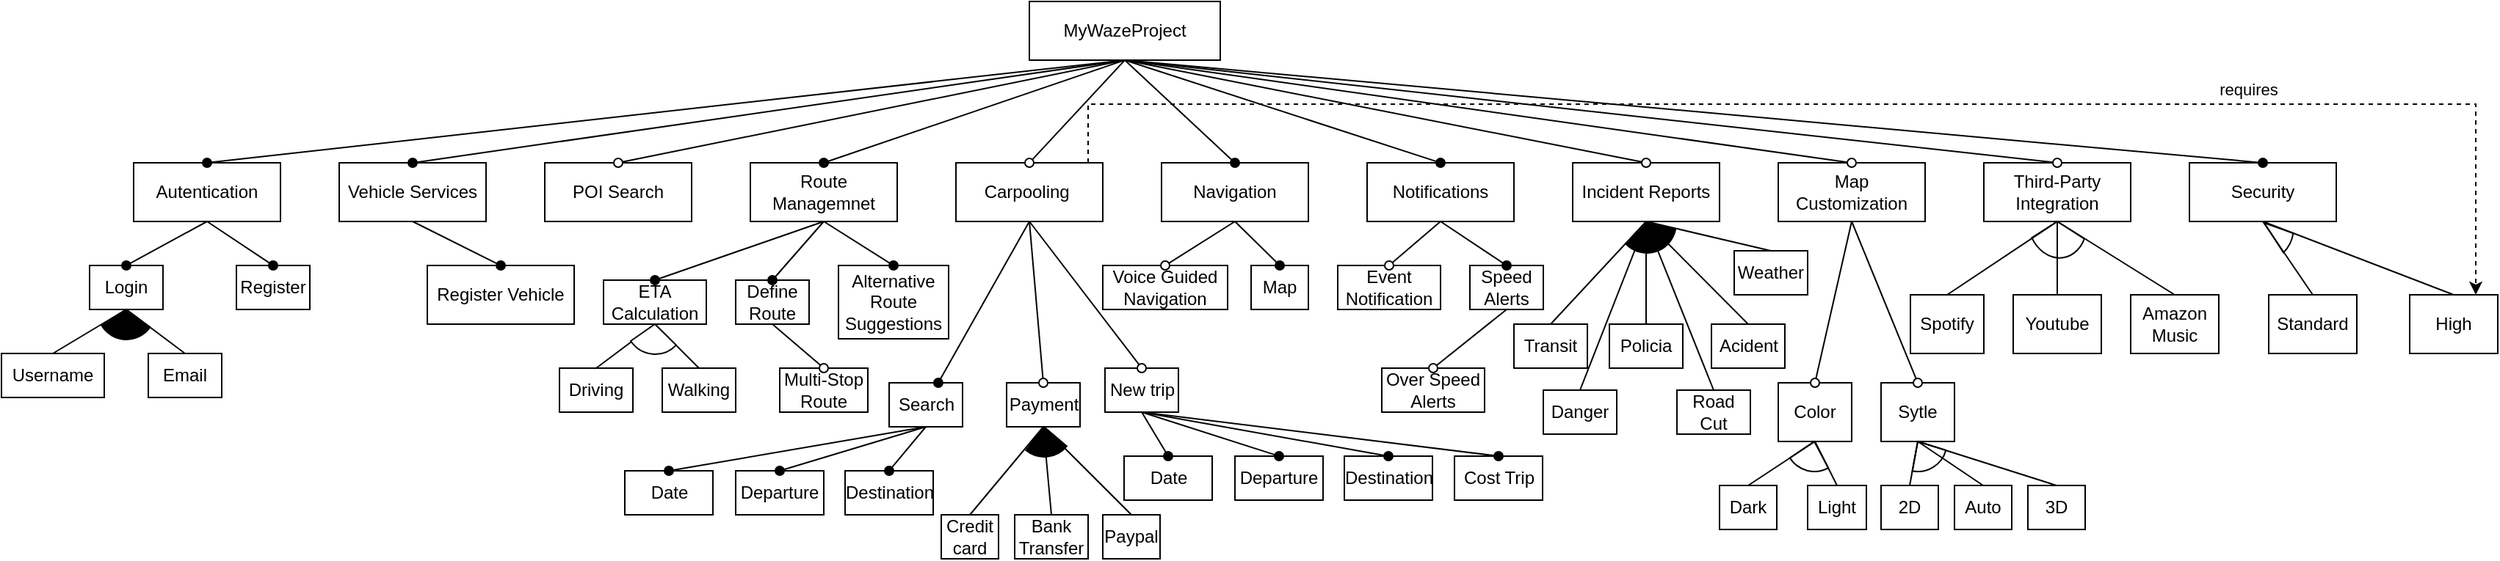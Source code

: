 <mxfile version="27.0.9">
  <diagram name="Page-1" id="I_fi34gCobDoUekR8h0Z">
    <mxGraphModel dx="1668" dy="929" grid="1" gridSize="10" guides="1" tooltips="1" connect="1" arrows="1" fold="1" page="1" pageScale="1" pageWidth="827" pageHeight="1169" math="0" shadow="0">
      <root>
        <mxCell id="0" />
        <mxCell id="1" parent="0" />
        <mxCell id="ttTmyin4ZHnzs8-TzVL9-3" value="Autentication" style="rounded=0;whiteSpace=wrap;html=1;" parent="1" vertex="1">
          <mxGeometry x="200" y="180" width="100" height="40" as="geometry" />
        </mxCell>
        <mxCell id="ttTmyin4ZHnzs8-TzVL9-5" value="Vehicle Services" style="rounded=0;whiteSpace=wrap;html=1;" parent="1" vertex="1">
          <mxGeometry x="340" y="180" width="100" height="40" as="geometry" />
        </mxCell>
        <mxCell id="ttTmyin4ZHnzs8-TzVL9-6" value="POI Search" style="rounded=0;whiteSpace=wrap;html=1;" parent="1" vertex="1">
          <mxGeometry x="480" y="180" width="100" height="40" as="geometry" />
        </mxCell>
        <mxCell id="ttTmyin4ZHnzs8-TzVL9-17" style="rounded=0;orthogonalLoop=1;jettySize=auto;html=1;exitX=0.5;exitY=1;exitDx=0;exitDy=0;entryX=0.5;entryY=0;entryDx=0;entryDy=0;endArrow=oval;endFill=1;shadow=0;endFillColor=light-dark(#000000,#000000);" parent="1" source="ttTmyin4ZHnzs8-TzVL9-1" target="ttTmyin4ZHnzs8-TzVL9-3" edge="1">
          <mxGeometry relative="1" as="geometry" />
        </mxCell>
        <mxCell id="ttTmyin4ZHnzs8-TzVL9-19" style="rounded=0;orthogonalLoop=1;jettySize=auto;html=1;exitX=0.5;exitY=1;exitDx=0;exitDy=0;entryX=0.5;entryY=0;entryDx=0;entryDy=0;endArrow=oval;endFill=1;endFillColor=light-dark(#000000,#000000);" parent="1" source="ttTmyin4ZHnzs8-TzVL9-1" target="ttTmyin4ZHnzs8-TzVL9-5" edge="1">
          <mxGeometry relative="1" as="geometry" />
        </mxCell>
        <mxCell id="ttTmyin4ZHnzs8-TzVL9-20" style="rounded=0;orthogonalLoop=1;jettySize=auto;html=1;exitX=0.5;exitY=1;exitDx=0;exitDy=0;entryX=0.5;entryY=0;entryDx=0;entryDy=0;endArrow=oval;endFill=1;endFillColor=light-dark(#FFFFFF,#FFFFFF);" parent="1" source="ttTmyin4ZHnzs8-TzVL9-1" target="ttTmyin4ZHnzs8-TzVL9-6" edge="1">
          <mxGeometry relative="1" as="geometry" />
        </mxCell>
        <mxCell id="ttTmyin4ZHnzs8-TzVL9-1" value="MyWazeProject" style="rounded=0;whiteSpace=wrap;html=1;" parent="1" vertex="1">
          <mxGeometry x="810" y="70" width="130" height="40" as="geometry" />
        </mxCell>
        <mxCell id="ttTmyin4ZHnzs8-TzVL9-7" value="Route Managemnet" style="rounded=0;whiteSpace=wrap;html=1;" parent="1" vertex="1">
          <mxGeometry x="620" y="180" width="100" height="40" as="geometry" />
        </mxCell>
        <mxCell id="uzpOIc5umadA595eGGY--45" style="edgeStyle=elbowEdgeStyle;shape=connector;rounded=0;orthogonalLoop=1;jettySize=auto;html=1;exitX=0.75;exitY=0;exitDx=0;exitDy=0;entryX=0.5;entryY=0;entryDx=0;entryDy=0;strokeColor=default;align=center;verticalAlign=middle;fontFamily=Helvetica;fontSize=11;fontColor=default;labelBackgroundColor=default;endArrow=classic;endFill=1;dashed=1;elbow=vertical;" edge="1" parent="1">
          <mxGeometry relative="1" as="geometry">
            <mxPoint x="850" y="180" as="sourcePoint" />
            <mxPoint x="1795" y="270" as="targetPoint" />
            <Array as="points">
              <mxPoint x="1320" y="140" />
            </Array>
          </mxGeometry>
        </mxCell>
        <mxCell id="uzpOIc5umadA595eGGY--46" value="requires" style="edgeLabel;html=1;align=center;verticalAlign=middle;resizable=0;points=[];fontFamily=Helvetica;fontSize=11;fontColor=default;labelBackgroundColor=default;" vertex="1" connectable="0" parent="uzpOIc5umadA595eGGY--45">
          <mxGeometry x="0.489" y="1" relative="1" as="geometry">
            <mxPoint y="-9" as="offset" />
          </mxGeometry>
        </mxCell>
        <mxCell id="ttTmyin4ZHnzs8-TzVL9-8" value="Carpooling&amp;nbsp;" style="rounded=0;whiteSpace=wrap;html=1;" parent="1" vertex="1">
          <mxGeometry x="760" y="180" width="100" height="40" as="geometry" />
        </mxCell>
        <mxCell id="ttTmyin4ZHnzs8-TzVL9-10" value="Navigation" style="rounded=0;whiteSpace=wrap;html=1;" parent="1" vertex="1">
          <mxGeometry x="900" y="180" width="100" height="40" as="geometry" />
        </mxCell>
        <mxCell id="ttTmyin4ZHnzs8-TzVL9-12" value="Notifications" style="rounded=0;whiteSpace=wrap;html=1;" parent="1" vertex="1">
          <mxGeometry x="1040" y="180" width="100" height="40" as="geometry" />
        </mxCell>
        <mxCell id="ttTmyin4ZHnzs8-TzVL9-64" style="edgeStyle=none;shape=connector;rounded=0;orthogonalLoop=1;jettySize=auto;html=1;exitX=0.5;exitY=1;exitDx=0;exitDy=0;entryX=0.5;entryY=0;entryDx=0;entryDy=0;strokeColor=default;align=center;verticalAlign=middle;fontFamily=Helvetica;fontSize=11;fontColor=default;labelBackgroundColor=default;startFill=0;endArrow=none;endFill=0;" parent="1" source="ttTmyin4ZHnzs8-TzVL9-14" target="ttTmyin4ZHnzs8-TzVL9-61" edge="1">
          <mxGeometry relative="1" as="geometry" />
        </mxCell>
        <mxCell id="ttTmyin4ZHnzs8-TzVL9-65" style="edgeStyle=none;shape=connector;rounded=0;orthogonalLoop=1;jettySize=auto;html=1;exitX=0.5;exitY=1;exitDx=0;exitDy=0;entryX=0.5;entryY=0;entryDx=0;entryDy=0;strokeColor=default;align=center;verticalAlign=middle;fontFamily=Helvetica;fontSize=11;fontColor=default;labelBackgroundColor=default;startFill=0;endArrow=none;endFill=0;" parent="1" source="ttTmyin4ZHnzs8-TzVL9-14" target="ttTmyin4ZHnzs8-TzVL9-57" edge="1">
          <mxGeometry relative="1" as="geometry" />
        </mxCell>
        <mxCell id="ttTmyin4ZHnzs8-TzVL9-66" style="edgeStyle=none;shape=connector;rounded=0;orthogonalLoop=1;jettySize=auto;html=1;exitX=0.5;exitY=1;exitDx=0;exitDy=0;entryX=0.5;entryY=0;entryDx=0;entryDy=0;strokeColor=default;align=center;verticalAlign=middle;fontFamily=Helvetica;fontSize=11;fontColor=default;labelBackgroundColor=default;startFill=0;endArrow=none;endFill=0;" parent="1" source="ttTmyin4ZHnzs8-TzVL9-14" target="ttTmyin4ZHnzs8-TzVL9-58" edge="1">
          <mxGeometry relative="1" as="geometry" />
        </mxCell>
        <mxCell id="ttTmyin4ZHnzs8-TzVL9-67" style="edgeStyle=none;shape=connector;rounded=0;orthogonalLoop=1;jettySize=auto;html=1;exitX=0.5;exitY=1;exitDx=0;exitDy=0;entryX=0.5;entryY=0;entryDx=0;entryDy=0;strokeColor=default;align=center;verticalAlign=middle;fontFamily=Helvetica;fontSize=11;fontColor=default;labelBackgroundColor=default;startFill=0;endArrow=none;endFill=0;" parent="1" source="ttTmyin4ZHnzs8-TzVL9-14" target="ttTmyin4ZHnzs8-TzVL9-60" edge="1">
          <mxGeometry relative="1" as="geometry" />
        </mxCell>
        <mxCell id="ttTmyin4ZHnzs8-TzVL9-68" style="edgeStyle=none;shape=connector;rounded=0;orthogonalLoop=1;jettySize=auto;html=1;exitX=0.5;exitY=1;exitDx=0;exitDy=0;entryX=0.5;entryY=0;entryDx=0;entryDy=0;strokeColor=default;align=center;verticalAlign=middle;fontFamily=Helvetica;fontSize=11;fontColor=default;labelBackgroundColor=default;startFill=0;endArrow=none;endFill=0;" parent="1" source="ttTmyin4ZHnzs8-TzVL9-14" target="ttTmyin4ZHnzs8-TzVL9-62" edge="1">
          <mxGeometry relative="1" as="geometry" />
        </mxCell>
        <mxCell id="ttTmyin4ZHnzs8-TzVL9-69" style="edgeStyle=none;shape=connector;rounded=0;orthogonalLoop=1;jettySize=auto;html=1;exitX=0.5;exitY=1;exitDx=0;exitDy=0;entryX=0.5;entryY=0;entryDx=0;entryDy=0;strokeColor=default;align=center;verticalAlign=middle;fontFamily=Helvetica;fontSize=11;fontColor=default;labelBackgroundColor=default;startFill=0;endArrow=none;endFill=0;" parent="1" source="ttTmyin4ZHnzs8-TzVL9-14" target="ttTmyin4ZHnzs8-TzVL9-63" edge="1">
          <mxGeometry relative="1" as="geometry" />
        </mxCell>
        <mxCell id="ttTmyin4ZHnzs8-TzVL9-14" value="Incident Reports" style="rounded=0;whiteSpace=wrap;html=1;" parent="1" vertex="1">
          <mxGeometry x="1180" y="180" width="100" height="40" as="geometry" />
        </mxCell>
        <mxCell id="ttTmyin4ZHnzs8-TzVL9-15" value="Map Customization" style="rounded=0;whiteSpace=wrap;html=1;" parent="1" vertex="1">
          <mxGeometry x="1320" y="180" width="100" height="40" as="geometry" />
        </mxCell>
        <mxCell id="ttTmyin4ZHnzs8-TzVL9-31" style="edgeStyle=none;shape=connector;rounded=0;orthogonalLoop=1;jettySize=auto;html=1;exitX=0.5;exitY=1;exitDx=0;exitDy=0;entryX=0.5;entryY=0;entryDx=0;entryDy=0;strokeColor=default;align=center;verticalAlign=middle;fontFamily=Helvetica;fontSize=11;fontColor=default;labelBackgroundColor=default;endArrow=none;endFill=1;startFill=0;" parent="1" source="ttTmyin4ZHnzs8-TzVL9-16" target="ttTmyin4ZHnzs8-TzVL9-28" edge="1">
          <mxGeometry relative="1" as="geometry" />
        </mxCell>
        <mxCell id="ttTmyin4ZHnzs8-TzVL9-32" style="edgeStyle=none;shape=connector;rounded=0;orthogonalLoop=1;jettySize=auto;html=1;exitX=0.5;exitY=1;exitDx=0;exitDy=0;strokeColor=default;align=center;verticalAlign=middle;fontFamily=Helvetica;fontSize=11;fontColor=default;labelBackgroundColor=default;startFill=0;endArrow=none;endFill=1;" parent="1" source="ttTmyin4ZHnzs8-TzVL9-16" target="ttTmyin4ZHnzs8-TzVL9-29" edge="1">
          <mxGeometry relative="1" as="geometry" />
        </mxCell>
        <mxCell id="ttTmyin4ZHnzs8-TzVL9-33" style="edgeStyle=none;shape=connector;rounded=0;orthogonalLoop=1;jettySize=auto;html=1;exitX=0.5;exitY=1;exitDx=0;exitDy=0;entryX=0.5;entryY=0;entryDx=0;entryDy=0;strokeColor=default;align=center;verticalAlign=middle;fontFamily=Helvetica;fontSize=11;fontColor=default;labelBackgroundColor=default;startFill=0;endArrow=none;endFill=1;" parent="1" source="ttTmyin4ZHnzs8-TzVL9-16" target="ttTmyin4ZHnzs8-TzVL9-30" edge="1">
          <mxGeometry relative="1" as="geometry" />
        </mxCell>
        <mxCell id="ttTmyin4ZHnzs8-TzVL9-16" value="Third-Party Integration" style="rounded=0;whiteSpace=wrap;html=1;" parent="1" vertex="1">
          <mxGeometry x="1460" y="180" width="100" height="40" as="geometry" />
        </mxCell>
        <mxCell id="ttTmyin4ZHnzs8-TzVL9-21" style="rounded=0;orthogonalLoop=1;jettySize=auto;html=1;exitX=0.5;exitY=1;exitDx=0;exitDy=0;endArrow=oval;endFill=1;entryX=0.5;entryY=0;entryDx=0;entryDy=0;endFillColor=light-dark(#000000,#000000);" parent="1" source="ttTmyin4ZHnzs8-TzVL9-1" target="ttTmyin4ZHnzs8-TzVL9-7" edge="1">
          <mxGeometry relative="1" as="geometry" />
        </mxCell>
        <mxCell id="ttTmyin4ZHnzs8-TzVL9-22" style="edgeStyle=none;shape=connector;rounded=0;orthogonalLoop=1;jettySize=auto;html=1;exitX=0.5;exitY=1;exitDx=0;exitDy=0;entryX=0.5;entryY=0;entryDx=0;entryDy=0;strokeColor=default;align=center;verticalAlign=middle;fontFamily=Helvetica;fontSize=11;fontColor=default;labelBackgroundColor=default;endArrow=oval;endFill=1;endFillColor=light-dark(#FFFFFF,#FFFFFF);" parent="1" source="ttTmyin4ZHnzs8-TzVL9-1" target="ttTmyin4ZHnzs8-TzVL9-8" edge="1">
          <mxGeometry relative="1" as="geometry" />
        </mxCell>
        <mxCell id="ttTmyin4ZHnzs8-TzVL9-23" style="edgeStyle=none;shape=connector;rounded=0;orthogonalLoop=1;jettySize=auto;html=1;exitX=0.5;exitY=1;exitDx=0;exitDy=0;entryX=0.5;entryY=0;entryDx=0;entryDy=0;strokeColor=default;align=center;verticalAlign=middle;fontFamily=Helvetica;fontSize=11;fontColor=default;labelBackgroundColor=default;endArrow=oval;endFill=1;endFillColor=light-dark(#000000,#000000);" parent="1" source="ttTmyin4ZHnzs8-TzVL9-1" target="ttTmyin4ZHnzs8-TzVL9-10" edge="1">
          <mxGeometry relative="1" as="geometry" />
        </mxCell>
        <mxCell id="ttTmyin4ZHnzs8-TzVL9-24" style="edgeStyle=none;shape=connector;rounded=0;orthogonalLoop=1;jettySize=auto;html=1;exitX=0.5;exitY=1;exitDx=0;exitDy=0;entryX=0.5;entryY=0;entryDx=0;entryDy=0;strokeColor=default;align=center;verticalAlign=middle;fontFamily=Helvetica;fontSize=11;fontColor=default;labelBackgroundColor=default;endArrow=oval;endFill=1;endFillColor=light-dark(#000000,#000000);" parent="1" source="ttTmyin4ZHnzs8-TzVL9-1" target="ttTmyin4ZHnzs8-TzVL9-12" edge="1">
          <mxGeometry relative="1" as="geometry" />
        </mxCell>
        <mxCell id="ttTmyin4ZHnzs8-TzVL9-25" style="edgeStyle=none;shape=connector;rounded=0;orthogonalLoop=1;jettySize=auto;html=1;exitX=0.5;exitY=1;exitDx=0;exitDy=0;entryX=0.5;entryY=0;entryDx=0;entryDy=0;strokeColor=default;align=center;verticalAlign=middle;fontFamily=Helvetica;fontSize=11;fontColor=default;labelBackgroundColor=default;endArrow=oval;endFill=1;endFillColor=light-dark(#FFFFFF,#FFFFFF);" parent="1" source="ttTmyin4ZHnzs8-TzVL9-1" target="ttTmyin4ZHnzs8-TzVL9-14" edge="1">
          <mxGeometry relative="1" as="geometry" />
        </mxCell>
        <mxCell id="ttTmyin4ZHnzs8-TzVL9-26" style="edgeStyle=none;shape=connector;rounded=0;orthogonalLoop=1;jettySize=auto;html=1;exitX=0.5;exitY=1;exitDx=0;exitDy=0;entryX=0.5;entryY=0;entryDx=0;entryDy=0;strokeColor=default;align=center;verticalAlign=middle;fontFamily=Helvetica;fontSize=11;fontColor=default;labelBackgroundColor=default;endArrow=oval;endFill=1;endFillColor=light-dark(#FFFFFF,#FFFFFF);" parent="1" source="ttTmyin4ZHnzs8-TzVL9-1" target="ttTmyin4ZHnzs8-TzVL9-15" edge="1">
          <mxGeometry relative="1" as="geometry" />
        </mxCell>
        <mxCell id="ttTmyin4ZHnzs8-TzVL9-27" style="edgeStyle=none;shape=connector;rounded=0;orthogonalLoop=1;jettySize=auto;html=1;exitX=0.5;exitY=1;exitDx=0;exitDy=0;entryX=0.5;entryY=0;entryDx=0;entryDy=0;strokeColor=default;align=center;verticalAlign=middle;fontFamily=Helvetica;fontSize=11;fontColor=default;labelBackgroundColor=default;endArrow=oval;endFill=1;endFillColor=light-dark(#FFFFFF,#FFFFFF);" parent="1" source="ttTmyin4ZHnzs8-TzVL9-1" target="ttTmyin4ZHnzs8-TzVL9-16" edge="1">
          <mxGeometry relative="1" as="geometry" />
        </mxCell>
        <mxCell id="ttTmyin4ZHnzs8-TzVL9-28" value="Spotify&lt;span style=&quot;color: rgba(0, 0, 0, 0); font-family: monospace; font-size: 0px; text-align: start; text-wrap-mode: nowrap;&quot;&gt;%3CmxGraphModel%3E%3Croot%3E%3CmxCell%20id%3D%220%22%2F%3E%3CmxCell%20id%3D%221%22%20parent%3D%220%22%2F%3E%3CmxCell%20id%3D%222%22%20value%3D%22Incident%20Reports%22%20style%3D%22rounded%3D0%3BwhiteSpace%3Dwrap%3Bhtml%3D1%3B%22%20vertex%3D%221%22%20parent%3D%221%22%3E%3CmxGeometry%20x%3D%221180%22%20y%3D%22180%22%20width%3D%22100%22%20height%3D%2240%22%20as%3D%22geometry%22%2F%3E%3C%2FmxCell%3E%3C%2Froot%3E%3C%2FmxGraphModel%3E&lt;/span&gt;" style="rounded=0;whiteSpace=wrap;html=1;" parent="1" vertex="1">
          <mxGeometry x="1410" y="270" width="50" height="40" as="geometry" />
        </mxCell>
        <mxCell id="ttTmyin4ZHnzs8-TzVL9-29" value="Youtube" style="rounded=0;whiteSpace=wrap;html=1;" parent="1" vertex="1">
          <mxGeometry x="1480" y="270" width="60" height="40" as="geometry" />
        </mxCell>
        <mxCell id="ttTmyin4ZHnzs8-TzVL9-30" value="Amazon Music" style="rounded=0;whiteSpace=wrap;html=1;" parent="1" vertex="1">
          <mxGeometry x="1560" y="270" width="60" height="40" as="geometry" />
        </mxCell>
        <mxCell id="ttTmyin4ZHnzs8-TzVL9-36" value="" style="verticalLabelPosition=bottom;verticalAlign=top;html=1;shape=mxgraph.basic.pie;startAngle=0.101;endAngle=0.449;fontFamily=Helvetica;fontSize=11;fontColor=default;labelBackgroundColor=default;rotation=80;fillColor=none;" parent="1" vertex="1">
          <mxGeometry x="1485" y="200" width="50" height="40" as="geometry" />
        </mxCell>
        <mxCell id="ttTmyin4ZHnzs8-TzVL9-45" style="edgeStyle=none;shape=connector;rounded=0;orthogonalLoop=1;jettySize=auto;html=1;exitX=0.5;exitY=1;exitDx=0;exitDy=0;entryX=0.5;entryY=0;entryDx=0;entryDy=0;strokeColor=default;align=center;verticalAlign=middle;fontFamily=Helvetica;fontSize=11;fontColor=default;labelBackgroundColor=default;startFill=0;endArrow=none;endFill=0;" parent="1" source="ttTmyin4ZHnzs8-TzVL9-38" target="ttTmyin4ZHnzs8-TzVL9-43" edge="1">
          <mxGeometry relative="1" as="geometry" />
        </mxCell>
        <mxCell id="ttTmyin4ZHnzs8-TzVL9-46" style="edgeStyle=none;shape=connector;rounded=0;orthogonalLoop=1;jettySize=auto;html=1;exitX=0.5;exitY=1;exitDx=0;exitDy=0;entryX=0.5;entryY=0;entryDx=0;entryDy=0;strokeColor=default;align=center;verticalAlign=middle;fontFamily=Helvetica;fontSize=11;fontColor=default;labelBackgroundColor=default;startFill=0;endArrow=none;endFill=0;" parent="1" source="ttTmyin4ZHnzs8-TzVL9-38" target="ttTmyin4ZHnzs8-TzVL9-44" edge="1">
          <mxGeometry relative="1" as="geometry" />
        </mxCell>
        <mxCell id="ttTmyin4ZHnzs8-TzVL9-38" value="Color" style="rounded=0;whiteSpace=wrap;html=1;" parent="1" vertex="1">
          <mxGeometry x="1320" y="330" width="50" height="40" as="geometry" />
        </mxCell>
        <mxCell id="ttTmyin4ZHnzs8-TzVL9-51" style="edgeStyle=none;shape=connector;rounded=0;orthogonalLoop=1;jettySize=auto;html=1;exitX=0.5;exitY=1;exitDx=0;exitDy=0;entryX=0.5;entryY=0;entryDx=0;entryDy=0;strokeColor=default;align=center;verticalAlign=middle;fontFamily=Helvetica;fontSize=11;fontColor=default;labelBackgroundColor=default;startFill=0;endArrow=none;endFill=0;" parent="1" source="ttTmyin4ZHnzs8-TzVL9-39" target="ttTmyin4ZHnzs8-TzVL9-48" edge="1">
          <mxGeometry relative="1" as="geometry" />
        </mxCell>
        <mxCell id="ttTmyin4ZHnzs8-TzVL9-52" style="edgeStyle=none;shape=connector;rounded=0;orthogonalLoop=1;jettySize=auto;html=1;exitX=0.5;exitY=1;exitDx=0;exitDy=0;entryX=0.5;entryY=0;entryDx=0;entryDy=0;strokeColor=default;align=center;verticalAlign=middle;fontFamily=Helvetica;fontSize=11;fontColor=default;labelBackgroundColor=default;startFill=0;endArrow=none;endFill=0;" parent="1" source="ttTmyin4ZHnzs8-TzVL9-39" target="ttTmyin4ZHnzs8-TzVL9-49" edge="1">
          <mxGeometry relative="1" as="geometry" />
        </mxCell>
        <mxCell id="ttTmyin4ZHnzs8-TzVL9-53" style="edgeStyle=none;shape=connector;rounded=0;orthogonalLoop=1;jettySize=auto;html=1;exitX=0.5;exitY=1;exitDx=0;exitDy=0;entryX=0.5;entryY=0;entryDx=0;entryDy=0;strokeColor=default;align=center;verticalAlign=middle;fontFamily=Helvetica;fontSize=11;fontColor=default;labelBackgroundColor=default;startFill=0;endArrow=none;endFill=0;" parent="1" source="ttTmyin4ZHnzs8-TzVL9-39" target="ttTmyin4ZHnzs8-TzVL9-50" edge="1">
          <mxGeometry relative="1" as="geometry" />
        </mxCell>
        <mxCell id="ttTmyin4ZHnzs8-TzVL9-39" value="Sytle" style="rounded=0;whiteSpace=wrap;html=1;" parent="1" vertex="1">
          <mxGeometry x="1390" y="330" width="50" height="40" as="geometry" />
        </mxCell>
        <mxCell id="ttTmyin4ZHnzs8-TzVL9-41" style="edgeStyle=none;shape=connector;rounded=0;orthogonalLoop=1;jettySize=auto;html=1;exitX=0.5;exitY=1;exitDx=0;exitDy=0;entryX=0.5;entryY=0;entryDx=0;entryDy=0;strokeColor=default;align=center;verticalAlign=middle;fontFamily=Helvetica;fontSize=11;fontColor=default;labelBackgroundColor=default;startFill=0;endArrow=oval;endFill=1;endFillColor=light-dark(#FFFFFF,#FFFFFF);" parent="1" source="ttTmyin4ZHnzs8-TzVL9-15" target="ttTmyin4ZHnzs8-TzVL9-38" edge="1">
          <mxGeometry relative="1" as="geometry" />
        </mxCell>
        <mxCell id="ttTmyin4ZHnzs8-TzVL9-43" value="Dark" style="rounded=0;whiteSpace=wrap;html=1;" parent="1" vertex="1">
          <mxGeometry x="1280" y="400" width="39" height="30" as="geometry" />
        </mxCell>
        <mxCell id="ttTmyin4ZHnzs8-TzVL9-44" value="Light" style="rounded=0;whiteSpace=wrap;html=1;" parent="1" vertex="1">
          <mxGeometry x="1340" y="400" width="40" height="30" as="geometry" />
        </mxCell>
        <mxCell id="ttTmyin4ZHnzs8-TzVL9-47" value="" style="verticalLabelPosition=bottom;verticalAlign=top;html=1;shape=mxgraph.basic.pie;startAngle=0.199;endAngle=0.435;fontFamily=Helvetica;fontSize=11;fontColor=default;labelBackgroundColor=default;rotation=80;fillColor=none;" parent="1" vertex="1">
          <mxGeometry x="1324" y="350" width="41" height="40" as="geometry" />
        </mxCell>
        <mxCell id="ttTmyin4ZHnzs8-TzVL9-48" value="2D" style="rounded=0;whiteSpace=wrap;html=1;" parent="1" vertex="1">
          <mxGeometry x="1390" y="400" width="39" height="30" as="geometry" />
        </mxCell>
        <mxCell id="ttTmyin4ZHnzs8-TzVL9-49" value="Auto" style="rounded=0;whiteSpace=wrap;html=1;" parent="1" vertex="1">
          <mxGeometry x="1440" y="400" width="39" height="30" as="geometry" />
        </mxCell>
        <mxCell id="ttTmyin4ZHnzs8-TzVL9-50" value="3D" style="rounded=0;whiteSpace=wrap;html=1;" parent="1" vertex="1">
          <mxGeometry x="1490" y="400" width="39" height="30" as="geometry" />
        </mxCell>
        <mxCell id="ttTmyin4ZHnzs8-TzVL9-56" value="" style="verticalLabelPosition=bottom;verticalAlign=top;html=1;shape=mxgraph.basic.pie;startAngle=0.074;endAngle=0.308;fontFamily=Helvetica;fontSize=11;fontColor=default;labelBackgroundColor=default;rotation=80;fillColor=none;" parent="1" vertex="1">
          <mxGeometry x="1394.496" y="350.002" width="41" height="40" as="geometry" />
        </mxCell>
        <mxCell id="ttTmyin4ZHnzs8-TzVL9-57" value="Transit" style="rounded=0;whiteSpace=wrap;html=1;" parent="1" vertex="1">
          <mxGeometry x="1140" y="290" width="50" height="30" as="geometry" />
        </mxCell>
        <mxCell id="ttTmyin4ZHnzs8-TzVL9-58" value="Policia" style="rounded=0;whiteSpace=wrap;html=1;" parent="1" vertex="1">
          <mxGeometry x="1205" y="290" width="50" height="30" as="geometry" />
        </mxCell>
        <mxCell id="ttTmyin4ZHnzs8-TzVL9-60" value="Acident" style="rounded=0;whiteSpace=wrap;html=1;" parent="1" vertex="1">
          <mxGeometry x="1274.5" y="290" width="50" height="30" as="geometry" />
        </mxCell>
        <mxCell id="ttTmyin4ZHnzs8-TzVL9-61" value="Danger" style="rounded=0;whiteSpace=wrap;html=1;" parent="1" vertex="1">
          <mxGeometry x="1160" y="335" width="50" height="30" as="geometry" />
        </mxCell>
        <mxCell id="ttTmyin4ZHnzs8-TzVL9-62" value="Road Cut" style="rounded=0;whiteSpace=wrap;html=1;" parent="1" vertex="1">
          <mxGeometry x="1251" y="335" width="50" height="30" as="geometry" />
        </mxCell>
        <mxCell id="ttTmyin4ZHnzs8-TzVL9-63" value="Weather" style="rounded=0;whiteSpace=wrap;html=1;" parent="1" vertex="1">
          <mxGeometry x="1290" y="240" width="50" height="30" as="geometry" />
        </mxCell>
        <mxCell id="ttTmyin4ZHnzs8-TzVL9-70" value="" style="verticalLabelPosition=bottom;verticalAlign=top;html=1;shape=mxgraph.basic.pie;startAngle=0.061;endAngle=0.405;fontFamily=Helvetica;fontSize=11;fontColor=default;labelBackgroundColor=default;rotation=80;fillColor=light-dark(#000000,#000000);" parent="1" vertex="1">
          <mxGeometry x="1209.996" y="201.002" width="41" height="40" as="geometry" />
        </mxCell>
        <mxCell id="ttTmyin4ZHnzs8-TzVL9-71" value="Event Notification" style="rounded=0;whiteSpace=wrap;html=1;" parent="1" vertex="1">
          <mxGeometry x="1020" y="250" width="70" height="30" as="geometry" />
        </mxCell>
        <mxCell id="ttTmyin4ZHnzs8-TzVL9-72" value="Speed Alerts" style="rounded=0;whiteSpace=wrap;html=1;" parent="1" vertex="1">
          <mxGeometry x="1110" y="250" width="50" height="30" as="geometry" />
        </mxCell>
        <mxCell id="ttTmyin4ZHnzs8-TzVL9-73" style="edgeStyle=none;shape=connector;rounded=0;orthogonalLoop=1;jettySize=auto;html=1;exitX=0.5;exitY=1;exitDx=0;exitDy=0;entryX=0.5;entryY=0;entryDx=0;entryDy=0;strokeColor=default;align=center;verticalAlign=middle;fontFamily=Helvetica;fontSize=11;fontColor=default;labelBackgroundColor=default;startFill=0;endArrow=oval;endFill=1;endFillColor=light-dark(#FFFFFF,#FFFFFF);" parent="1" source="ttTmyin4ZHnzs8-TzVL9-12" target="ttTmyin4ZHnzs8-TzVL9-71" edge="1">
          <mxGeometry relative="1" as="geometry" />
        </mxCell>
        <mxCell id="ttTmyin4ZHnzs8-TzVL9-74" style="edgeStyle=none;shape=connector;rounded=0;orthogonalLoop=1;jettySize=auto;html=1;exitX=0.5;exitY=1;exitDx=0;exitDy=0;entryX=0.5;entryY=0;entryDx=0;entryDy=0;strokeColor=default;align=center;verticalAlign=middle;fontFamily=Helvetica;fontSize=11;fontColor=default;labelBackgroundColor=default;startFill=0;endArrow=oval;endFill=1;endFillColor=light-dark(#000000,#000000);" parent="1" source="ttTmyin4ZHnzs8-TzVL9-12" target="ttTmyin4ZHnzs8-TzVL9-72" edge="1">
          <mxGeometry relative="1" as="geometry" />
        </mxCell>
        <mxCell id="ttTmyin4ZHnzs8-TzVL9-75" value="Over Speed Alerts" style="rounded=0;whiteSpace=wrap;html=1;" parent="1" vertex="1">
          <mxGeometry x="1050" y="320" width="70" height="30" as="geometry" />
        </mxCell>
        <mxCell id="ttTmyin4ZHnzs8-TzVL9-77" value="Map" style="rounded=0;whiteSpace=wrap;html=1;" parent="1" vertex="1">
          <mxGeometry x="961" y="250" width="39" height="30" as="geometry" />
        </mxCell>
        <mxCell id="ttTmyin4ZHnzs8-TzVL9-78" value="Voice Guided Navigation" style="rounded=0;whiteSpace=wrap;html=1;" parent="1" vertex="1">
          <mxGeometry x="860" y="250" width="85" height="30" as="geometry" />
        </mxCell>
        <mxCell id="ttTmyin4ZHnzs8-TzVL9-80" style="edgeStyle=none;shape=connector;rounded=0;orthogonalLoop=1;jettySize=auto;html=1;exitX=0.5;exitY=1;exitDx=0;exitDy=0;entryX=0.5;entryY=0;entryDx=0;entryDy=0;strokeColor=default;align=center;verticalAlign=middle;fontFamily=Helvetica;fontSize=11;fontColor=default;labelBackgroundColor=default;startFill=0;endArrow=oval;endFill=1;endFillColor=light-dark(#FFFFFF,#FFFFFF);" parent="1" source="ttTmyin4ZHnzs8-TzVL9-10" target="ttTmyin4ZHnzs8-TzVL9-78" edge="1">
          <mxGeometry relative="1" as="geometry" />
        </mxCell>
        <mxCell id="ttTmyin4ZHnzs8-TzVL9-79" style="edgeStyle=none;shape=connector;rounded=0;orthogonalLoop=1;jettySize=auto;html=1;exitX=0.5;exitY=1;exitDx=0;exitDy=0;entryX=0.5;entryY=0;entryDx=0;entryDy=0;strokeColor=default;align=center;verticalAlign=middle;fontFamily=Helvetica;fontSize=11;fontColor=default;labelBackgroundColor=default;startFill=0;endArrow=oval;endFill=1;endFillColor=light-dark(#000000,#000000);" parent="1" source="ttTmyin4ZHnzs8-TzVL9-10" target="ttTmyin4ZHnzs8-TzVL9-77" edge="1">
          <mxGeometry relative="1" as="geometry" />
        </mxCell>
        <mxCell id="ttTmyin4ZHnzs8-TzVL9-81" value="Define Route" style="rounded=0;whiteSpace=wrap;html=1;" parent="1" vertex="1">
          <mxGeometry x="610" y="260" width="50" height="30" as="geometry" />
        </mxCell>
        <mxCell id="ttTmyin4ZHnzs8-TzVL9-82" value="Alternative Route Suggestions" style="rounded=0;whiteSpace=wrap;html=1;" parent="1" vertex="1">
          <mxGeometry x="680" y="250" width="75" height="50" as="geometry" />
        </mxCell>
        <mxCell id="ttTmyin4ZHnzs8-TzVL9-89" style="edgeStyle=none;shape=connector;rounded=0;orthogonalLoop=1;jettySize=auto;html=1;exitX=0.5;exitY=1;exitDx=0;exitDy=0;entryX=0.5;entryY=0;entryDx=0;entryDy=0;strokeColor=default;align=center;verticalAlign=middle;fontFamily=Helvetica;fontSize=11;fontColor=default;labelBackgroundColor=default;startFill=0;endArrow=none;endFill=0;" parent="1" source="ttTmyin4ZHnzs8-TzVL9-83" target="ttTmyin4ZHnzs8-TzVL9-87" edge="1">
          <mxGeometry relative="1" as="geometry" />
        </mxCell>
        <mxCell id="ttTmyin4ZHnzs8-TzVL9-90" style="edgeStyle=none;shape=connector;rounded=0;orthogonalLoop=1;jettySize=auto;html=1;exitX=0.5;exitY=1;exitDx=0;exitDy=0;entryX=0.5;entryY=0;entryDx=0;entryDy=0;strokeColor=default;align=center;verticalAlign=middle;fontFamily=Helvetica;fontSize=11;fontColor=default;labelBackgroundColor=default;startFill=0;endArrow=none;endFill=0;" parent="1" source="ttTmyin4ZHnzs8-TzVL9-83" target="ttTmyin4ZHnzs8-TzVL9-88" edge="1">
          <mxGeometry relative="1" as="geometry" />
        </mxCell>
        <mxCell id="ttTmyin4ZHnzs8-TzVL9-83" value="ETA Calculation" style="rounded=0;whiteSpace=wrap;html=1;" parent="1" vertex="1">
          <mxGeometry x="520" y="260" width="70" height="30" as="geometry" />
        </mxCell>
        <mxCell id="ttTmyin4ZHnzs8-TzVL9-84" style="edgeStyle=none;shape=connector;rounded=0;orthogonalLoop=1;jettySize=auto;html=1;exitX=0.5;exitY=1;exitDx=0;exitDy=0;entryX=0.5;entryY=0;entryDx=0;entryDy=0;strokeColor=default;align=center;verticalAlign=middle;fontFamily=Helvetica;fontSize=11;fontColor=default;labelBackgroundColor=default;startFill=0;endArrow=oval;endFill=1;endFillColor=light-dark(#000000,#000000);" parent="1" source="ttTmyin4ZHnzs8-TzVL9-7" target="ttTmyin4ZHnzs8-TzVL9-82" edge="1">
          <mxGeometry relative="1" as="geometry" />
        </mxCell>
        <mxCell id="ttTmyin4ZHnzs8-TzVL9-85" style="edgeStyle=none;shape=connector;rounded=0;orthogonalLoop=1;jettySize=auto;html=1;exitX=0.5;exitY=1;exitDx=0;exitDy=0;entryX=0.5;entryY=0;entryDx=0;entryDy=0;strokeColor=default;align=center;verticalAlign=middle;fontFamily=Helvetica;fontSize=11;fontColor=default;labelBackgroundColor=default;startFill=0;endArrow=oval;endFill=1;endFillColor=light-dark(#000000,#000000);" parent="1" source="ttTmyin4ZHnzs8-TzVL9-7" target="ttTmyin4ZHnzs8-TzVL9-81" edge="1">
          <mxGeometry relative="1" as="geometry" />
        </mxCell>
        <mxCell id="ttTmyin4ZHnzs8-TzVL9-87" value="Driving" style="rounded=0;whiteSpace=wrap;html=1;" parent="1" vertex="1">
          <mxGeometry x="490" y="320" width="50" height="30" as="geometry" />
        </mxCell>
        <mxCell id="ttTmyin4ZHnzs8-TzVL9-88" value="Walking" style="rounded=0;whiteSpace=wrap;html=1;" parent="1" vertex="1">
          <mxGeometry x="560" y="320" width="50" height="30" as="geometry" />
        </mxCell>
        <mxCell id="ttTmyin4ZHnzs8-TzVL9-91" value="" style="verticalLabelPosition=bottom;verticalAlign=top;html=1;shape=mxgraph.basic.pie;startAngle=0.15;endAngle=0.432;fontFamily=Helvetica;fontSize=11;fontColor=default;labelBackgroundColor=default;rotation=80;fillColor=light-dark(#FFFFFF,transparent);" parent="1" vertex="1">
          <mxGeometry x="534.496" y="270.002" width="41" height="40" as="geometry" />
        </mxCell>
        <mxCell id="ttTmyin4ZHnzs8-TzVL9-92" value="Multi-Stop Route" style="rounded=0;whiteSpace=wrap;html=1;" parent="1" vertex="1">
          <mxGeometry x="640" y="320" width="60" height="30" as="geometry" />
        </mxCell>
        <mxCell id="ttTmyin4ZHnzs8-TzVL9-93" style="edgeStyle=none;shape=connector;rounded=0;orthogonalLoop=1;jettySize=auto;html=1;exitX=0.5;exitY=1;exitDx=0;exitDy=0;entryX=0.5;entryY=0;entryDx=0;entryDy=0;strokeColor=default;align=center;verticalAlign=middle;fontFamily=Helvetica;fontSize=11;fontColor=default;labelBackgroundColor=default;startFill=0;endArrow=oval;endFill=1;endFillColor=light-dark(#FFFFFF,#FFFFFF);" parent="1" source="ttTmyin4ZHnzs8-TzVL9-81" target="ttTmyin4ZHnzs8-TzVL9-92" edge="1">
          <mxGeometry relative="1" as="geometry" />
        </mxCell>
        <mxCell id="ttTmyin4ZHnzs8-TzVL9-94" value="Register Vehicle" style="rounded=0;whiteSpace=wrap;html=1;" parent="1" vertex="1">
          <mxGeometry x="400" y="250" width="100" height="40" as="geometry" />
        </mxCell>
        <mxCell id="ttTmyin4ZHnzs8-TzVL9-95" style="edgeStyle=none;shape=connector;rounded=0;orthogonalLoop=1;jettySize=auto;html=1;exitX=0.5;exitY=1;exitDx=0;exitDy=0;entryX=0.5;entryY=0;entryDx=0;entryDy=0;strokeColor=default;align=center;verticalAlign=middle;fontFamily=Helvetica;fontSize=11;fontColor=default;labelBackgroundColor=default;startFill=0;endArrow=oval;endFill=1;endFillColor=light-dark(#000000,#000000);" parent="1" source="ttTmyin4ZHnzs8-TzVL9-5" target="ttTmyin4ZHnzs8-TzVL9-94" edge="1">
          <mxGeometry relative="1" as="geometry" />
        </mxCell>
        <mxCell id="ttTmyin4ZHnzs8-TzVL9-103" style="edgeStyle=none;shape=connector;rounded=0;orthogonalLoop=1;jettySize=auto;html=1;exitX=0.5;exitY=1;exitDx=0;exitDy=0;entryX=0.5;entryY=0;entryDx=0;entryDy=0;strokeColor=default;align=center;verticalAlign=middle;fontFamily=Helvetica;fontSize=11;fontColor=default;labelBackgroundColor=default;startFill=0;endArrow=none;endFill=0;" parent="1" source="ttTmyin4ZHnzs8-TzVL9-96" target="ttTmyin4ZHnzs8-TzVL9-99" edge="1">
          <mxGeometry relative="1" as="geometry" />
        </mxCell>
        <mxCell id="ttTmyin4ZHnzs8-TzVL9-96" value="Login" style="rounded=0;whiteSpace=wrap;html=1;" parent="1" vertex="1">
          <mxGeometry x="170" y="250" width="50" height="30" as="geometry" />
        </mxCell>
        <mxCell id="ttTmyin4ZHnzs8-TzVL9-97" value="Register" style="rounded=0;whiteSpace=wrap;html=1;" parent="1" vertex="1">
          <mxGeometry x="270" y="250" width="50" height="30" as="geometry" />
        </mxCell>
        <mxCell id="ttTmyin4ZHnzs8-TzVL9-98" value="Username" style="rounded=0;whiteSpace=wrap;html=1;" parent="1" vertex="1">
          <mxGeometry x="110" y="310" width="70" height="30" as="geometry" />
        </mxCell>
        <mxCell id="ttTmyin4ZHnzs8-TzVL9-99" value="Email" style="rounded=0;whiteSpace=wrap;html=1;" parent="1" vertex="1">
          <mxGeometry x="210" y="310" width="50" height="30" as="geometry" />
        </mxCell>
        <mxCell id="ttTmyin4ZHnzs8-TzVL9-100" style="edgeStyle=none;shape=connector;rounded=0;orthogonalLoop=1;jettySize=auto;html=1;exitX=0.5;exitY=1;exitDx=0;exitDy=0;entryX=0.5;entryY=0;entryDx=0;entryDy=0;strokeColor=default;align=center;verticalAlign=middle;fontFamily=Helvetica;fontSize=11;fontColor=default;labelBackgroundColor=default;startFill=0;endArrow=oval;endFill=1;endFillColor=light-dark(#000000,#000000);" parent="1" source="ttTmyin4ZHnzs8-TzVL9-3" target="ttTmyin4ZHnzs8-TzVL9-96" edge="1">
          <mxGeometry relative="1" as="geometry" />
        </mxCell>
        <mxCell id="ttTmyin4ZHnzs8-TzVL9-101" style="edgeStyle=none;shape=connector;rounded=0;orthogonalLoop=1;jettySize=auto;html=1;exitX=0.5;exitY=1;exitDx=0;exitDy=0;entryX=0.5;entryY=0;entryDx=0;entryDy=0;strokeColor=default;align=center;verticalAlign=middle;fontFamily=Helvetica;fontSize=11;fontColor=default;labelBackgroundColor=default;startFill=0;endArrow=oval;endFill=1;endFillColor=light-dark(#000000,#000000);" parent="1" source="ttTmyin4ZHnzs8-TzVL9-3" target="ttTmyin4ZHnzs8-TzVL9-97" edge="1">
          <mxGeometry relative="1" as="geometry" />
        </mxCell>
        <mxCell id="ttTmyin4ZHnzs8-TzVL9-102" style="edgeStyle=none;shape=connector;rounded=0;orthogonalLoop=1;jettySize=auto;html=1;exitX=0.5;exitY=1;exitDx=0;exitDy=0;entryX=0.5;entryY=0;entryDx=0;entryDy=0;strokeColor=default;align=center;verticalAlign=middle;fontFamily=Helvetica;fontSize=11;fontColor=default;labelBackgroundColor=default;startFill=0;endArrow=none;endFill=1;" parent="1" source="ttTmyin4ZHnzs8-TzVL9-96" target="ttTmyin4ZHnzs8-TzVL9-98" edge="1">
          <mxGeometry relative="1" as="geometry" />
        </mxCell>
        <mxCell id="ttTmyin4ZHnzs8-TzVL9-104" value="" style="verticalLabelPosition=bottom;verticalAlign=top;html=1;shape=mxgraph.basic.pie;startAngle=0.128;endAngle=0.44;fontFamily=Helvetica;fontSize=11;fontColor=default;labelBackgroundColor=default;rotation=80;fillColor=light-dark(#000000,#000000);" parent="1" vertex="1">
          <mxGeometry x="174.5" y="260" width="41" height="40" as="geometry" />
        </mxCell>
        <mxCell id="ttTmyin4ZHnzs8-TzVL9-42" style="edgeStyle=none;shape=connector;rounded=0;orthogonalLoop=1;jettySize=auto;html=1;exitX=0.5;exitY=1;exitDx=0;exitDy=0;entryX=0.5;entryY=0;entryDx=0;entryDy=0;strokeColor=default;align=center;verticalAlign=middle;fontFamily=Helvetica;fontSize=11;fontColor=default;labelBackgroundColor=default;startFill=0;endArrow=oval;endFill=1;endFillColor=light-dark(#FFFFFF,#FFFFFF);" parent="1" source="ttTmyin4ZHnzs8-TzVL9-15" target="ttTmyin4ZHnzs8-TzVL9-39" edge="1">
          <mxGeometry relative="1" as="geometry" />
        </mxCell>
        <mxCell id="ttTmyin4ZHnzs8-TzVL9-76" style="edgeStyle=none;shape=connector;rounded=0;orthogonalLoop=1;jettySize=auto;html=1;exitX=0.5;exitY=1;exitDx=0;exitDy=0;entryX=0.5;entryY=0;entryDx=0;entryDy=0;strokeColor=default;align=center;verticalAlign=middle;fontFamily=Helvetica;fontSize=11;fontColor=default;labelBackgroundColor=default;startFill=0;endArrow=oval;endFill=1;endFillColor=light-dark(#FFFFFF,#FFFFFF);" parent="1" source="ttTmyin4ZHnzs8-TzVL9-72" target="ttTmyin4ZHnzs8-TzVL9-75" edge="1">
          <mxGeometry relative="1" as="geometry" />
        </mxCell>
        <mxCell id="ttTmyin4ZHnzs8-TzVL9-86" style="edgeStyle=none;shape=connector;rounded=0;orthogonalLoop=1;jettySize=auto;html=1;exitX=0.5;exitY=1;exitDx=0;exitDy=0;entryX=0.5;entryY=0;entryDx=0;entryDy=0;strokeColor=default;align=center;verticalAlign=middle;fontFamily=Helvetica;fontSize=11;fontColor=default;labelBackgroundColor=default;startFill=0;endArrow=oval;endFill=1;endFillColor=light-dark(#000000,#000000);" parent="1" source="ttTmyin4ZHnzs8-TzVL9-7" target="ttTmyin4ZHnzs8-TzVL9-83" edge="1">
          <mxGeometry relative="1" as="geometry" />
        </mxCell>
        <mxCell id="uzpOIc5umadA595eGGY--1" value="Search" style="rounded=0;whiteSpace=wrap;html=1;" vertex="1" parent="1">
          <mxGeometry x="714.5" y="330" width="50" height="30" as="geometry" />
        </mxCell>
        <mxCell id="uzpOIc5umadA595eGGY--14" style="edgeStyle=none;shape=connector;rounded=0;orthogonalLoop=1;jettySize=auto;html=1;exitX=0.5;exitY=1;exitDx=0;exitDy=0;entryX=0.5;entryY=0;entryDx=0;entryDy=0;strokeColor=default;align=center;verticalAlign=middle;fontFamily=Helvetica;fontSize=11;fontColor=default;labelBackgroundColor=default;endArrow=none;endFill=1;startFill=0;" edge="1" parent="1" source="uzpOIc5umadA595eGGY--2" target="uzpOIc5umadA595eGGY--9">
          <mxGeometry relative="1" as="geometry" />
        </mxCell>
        <mxCell id="uzpOIc5umadA595eGGY--15" style="edgeStyle=none;shape=connector;rounded=0;orthogonalLoop=1;jettySize=auto;html=1;exitX=0.5;exitY=1;exitDx=0;exitDy=0;entryX=0.5;entryY=0;entryDx=0;entryDy=0;strokeColor=default;align=center;verticalAlign=middle;fontFamily=Helvetica;fontSize=11;fontColor=default;labelBackgroundColor=default;endArrow=none;endFill=1;startFill=0;" edge="1" parent="1" source="uzpOIc5umadA595eGGY--2" target="uzpOIc5umadA595eGGY--10">
          <mxGeometry relative="1" as="geometry" />
        </mxCell>
        <mxCell id="uzpOIc5umadA595eGGY--16" style="edgeStyle=none;shape=connector;rounded=0;orthogonalLoop=1;jettySize=auto;html=1;exitX=0.5;exitY=1;exitDx=0;exitDy=0;entryX=0.5;entryY=0;entryDx=0;entryDy=0;strokeColor=default;align=center;verticalAlign=middle;fontFamily=Helvetica;fontSize=11;fontColor=default;labelBackgroundColor=default;endArrow=none;endFill=1;startFill=0;" edge="1" parent="1" source="uzpOIc5umadA595eGGY--2" target="uzpOIc5umadA595eGGY--11">
          <mxGeometry relative="1" as="geometry" />
        </mxCell>
        <mxCell id="uzpOIc5umadA595eGGY--2" value="Payment" style="rounded=0;whiteSpace=wrap;html=1;" vertex="1" parent="1">
          <mxGeometry x="794.5" y="330" width="50" height="30" as="geometry" />
        </mxCell>
        <mxCell id="uzpOIc5umadA595eGGY--4" style="rounded=0;orthogonalLoop=1;jettySize=auto;html=1;exitX=0.5;exitY=1;exitDx=0;exitDy=0;endArrow=oval;endFill=1;endFillColor=light-dark(#000000,#000000);" edge="1" parent="1" source="ttTmyin4ZHnzs8-TzVL9-8" target="uzpOIc5umadA595eGGY--1">
          <mxGeometry relative="1" as="geometry" />
        </mxCell>
        <mxCell id="uzpOIc5umadA595eGGY--5" style="edgeStyle=none;shape=connector;rounded=0;orthogonalLoop=1;jettySize=auto;html=1;exitX=0.5;exitY=1;exitDx=0;exitDy=0;entryX=0.5;entryY=0;entryDx=0;entryDy=0;strokeColor=default;align=center;verticalAlign=middle;fontFamily=Helvetica;fontSize=11;fontColor=default;labelBackgroundColor=default;endArrow=oval;endFill=1;endFillColor=light-dark(#FFFFFF,#FFFFFF);" edge="1" parent="1" source="ttTmyin4ZHnzs8-TzVL9-8" target="uzpOIc5umadA595eGGY--2">
          <mxGeometry relative="1" as="geometry" />
        </mxCell>
        <mxCell id="uzpOIc5umadA595eGGY--6" value="New trip" style="rounded=0;whiteSpace=wrap;html=1;" vertex="1" parent="1">
          <mxGeometry x="861.5" y="320" width="50" height="30" as="geometry" />
        </mxCell>
        <mxCell id="uzpOIc5umadA595eGGY--8" style="edgeStyle=none;shape=connector;rounded=0;orthogonalLoop=1;jettySize=auto;html=1;exitX=0.5;exitY=1;exitDx=0;exitDy=0;entryX=0.5;entryY=0;entryDx=0;entryDy=0;strokeColor=default;align=center;verticalAlign=middle;fontFamily=Helvetica;fontSize=11;fontColor=default;labelBackgroundColor=default;endArrow=oval;endFill=1;endFillColor=light-dark(#FFFFFF,#FFFFFF);" edge="1" parent="1" source="ttTmyin4ZHnzs8-TzVL9-8" target="uzpOIc5umadA595eGGY--6">
          <mxGeometry relative="1" as="geometry" />
        </mxCell>
        <mxCell id="uzpOIc5umadA595eGGY--9" value="Credit card" style="rounded=0;whiteSpace=wrap;html=1;" vertex="1" parent="1">
          <mxGeometry x="750" y="420" width="39" height="30" as="geometry" />
        </mxCell>
        <mxCell id="uzpOIc5umadA595eGGY--10" value="Bank Transfer" style="rounded=0;whiteSpace=wrap;html=1;" vertex="1" parent="1">
          <mxGeometry x="800" y="420" width="50" height="30" as="geometry" />
        </mxCell>
        <mxCell id="uzpOIc5umadA595eGGY--11" value="Paypal" style="rounded=0;whiteSpace=wrap;html=1;" vertex="1" parent="1">
          <mxGeometry x="860" y="420" width="39" height="30" as="geometry" />
        </mxCell>
        <mxCell id="uzpOIc5umadA595eGGY--17" value="" style="verticalLabelPosition=bottom;verticalAlign=top;html=1;shape=mxgraph.basic.pie;startAngle=0.138;endAngle=0.384;fontFamily=Helvetica;fontSize=11;fontColor=default;labelBackgroundColor=default;rotation=80;fillColor=light-dark(#000000,#000000);" vertex="1" parent="1">
          <mxGeometry x="799.496" y="340.002" width="41" height="40" as="geometry" />
        </mxCell>
        <mxCell id="uzpOIc5umadA595eGGY--18" value="Departure" style="rounded=0;whiteSpace=wrap;html=1;" vertex="1" parent="1">
          <mxGeometry x="610" y="390" width="60" height="30" as="geometry" />
        </mxCell>
        <mxCell id="uzpOIc5umadA595eGGY--19" value="Destination" style="rounded=0;whiteSpace=wrap;html=1;" vertex="1" parent="1">
          <mxGeometry x="684.5" y="390" width="60" height="30" as="geometry" />
        </mxCell>
        <mxCell id="uzpOIc5umadA595eGGY--20" value="Date" style="rounded=0;whiteSpace=wrap;html=1;" vertex="1" parent="1">
          <mxGeometry x="534.5" y="390" width="60" height="30" as="geometry" />
        </mxCell>
        <mxCell id="uzpOIc5umadA595eGGY--21" style="edgeStyle=none;shape=connector;rounded=0;orthogonalLoop=1;jettySize=auto;html=1;exitX=0.5;exitY=1;exitDx=0;exitDy=0;entryX=0.5;entryY=0;entryDx=0;entryDy=0;strokeColor=default;align=center;verticalAlign=middle;fontFamily=Helvetica;fontSize=11;fontColor=default;labelBackgroundColor=default;endArrow=oval;endFill=1;endFillColor=light-dark(#000000,#000000);" edge="1" parent="1" source="uzpOIc5umadA595eGGY--1" target="uzpOIc5umadA595eGGY--20">
          <mxGeometry relative="1" as="geometry" />
        </mxCell>
        <mxCell id="uzpOIc5umadA595eGGY--22" style="edgeStyle=none;shape=connector;rounded=0;orthogonalLoop=1;jettySize=auto;html=1;exitX=0.5;exitY=1;exitDx=0;exitDy=0;entryX=0.5;entryY=0;entryDx=0;entryDy=0;strokeColor=default;align=center;verticalAlign=middle;fontFamily=Helvetica;fontSize=11;fontColor=default;labelBackgroundColor=default;endArrow=oval;endFill=1;endFillColor=light-dark(#000000,#000000);" edge="1" parent="1" source="uzpOIc5umadA595eGGY--1" target="uzpOIc5umadA595eGGY--18">
          <mxGeometry relative="1" as="geometry" />
        </mxCell>
        <mxCell id="uzpOIc5umadA595eGGY--23" style="edgeStyle=none;shape=connector;rounded=0;orthogonalLoop=1;jettySize=auto;html=1;exitX=0.5;exitY=1;exitDx=0;exitDy=0;entryX=0.5;entryY=0;entryDx=0;entryDy=0;strokeColor=default;align=center;verticalAlign=middle;fontFamily=Helvetica;fontSize=11;fontColor=default;labelBackgroundColor=default;endArrow=oval;endFill=1;endFillColor=light-dark(#000000,#000000);" edge="1" parent="1" source="uzpOIc5umadA595eGGY--1" target="uzpOIc5umadA595eGGY--19">
          <mxGeometry relative="1" as="geometry" />
        </mxCell>
        <mxCell id="uzpOIc5umadA595eGGY--26" value="Departure" style="rounded=0;whiteSpace=wrap;html=1;" vertex="1" parent="1">
          <mxGeometry x="950" y="380" width="60" height="30" as="geometry" />
        </mxCell>
        <mxCell id="uzpOIc5umadA595eGGY--27" value="Destination" style="rounded=0;whiteSpace=wrap;html=1;" vertex="1" parent="1">
          <mxGeometry x="1024.5" y="380" width="60" height="30" as="geometry" />
        </mxCell>
        <mxCell id="uzpOIc5umadA595eGGY--28" value="Date" style="rounded=0;whiteSpace=wrap;html=1;" vertex="1" parent="1">
          <mxGeometry x="874.5" y="380" width="60" height="30" as="geometry" />
        </mxCell>
        <mxCell id="uzpOIc5umadA595eGGY--32" value="Cost Trip" style="rounded=0;whiteSpace=wrap;html=1;" vertex="1" parent="1">
          <mxGeometry x="1099.5" y="380" width="60" height="30" as="geometry" />
        </mxCell>
        <mxCell id="uzpOIc5umadA595eGGY--33" style="edgeStyle=none;shape=connector;rounded=0;orthogonalLoop=1;jettySize=auto;html=1;exitX=0.5;exitY=1;exitDx=0;exitDy=0;entryX=0.5;entryY=0;entryDx=0;entryDy=0;strokeColor=default;align=center;verticalAlign=middle;fontFamily=Helvetica;fontSize=11;fontColor=default;labelBackgroundColor=default;endArrow=oval;endFill=1;endFillColor=light-dark(#000000,#000000);" edge="1" parent="1" source="uzpOIc5umadA595eGGY--6" target="uzpOIc5umadA595eGGY--28">
          <mxGeometry relative="1" as="geometry" />
        </mxCell>
        <mxCell id="uzpOIc5umadA595eGGY--34" style="edgeStyle=none;shape=connector;rounded=0;orthogonalLoop=1;jettySize=auto;html=1;exitX=0.5;exitY=1;exitDx=0;exitDy=0;entryX=0.5;entryY=0;entryDx=0;entryDy=0;strokeColor=default;align=center;verticalAlign=middle;fontFamily=Helvetica;fontSize=11;fontColor=default;labelBackgroundColor=default;endArrow=oval;endFill=1;endFillColor=light-dark(#000000,#000000);" edge="1" parent="1" source="uzpOIc5umadA595eGGY--6" target="uzpOIc5umadA595eGGY--26">
          <mxGeometry relative="1" as="geometry" />
        </mxCell>
        <mxCell id="uzpOIc5umadA595eGGY--35" style="edgeStyle=none;shape=connector;rounded=0;orthogonalLoop=1;jettySize=auto;html=1;exitX=0.5;exitY=1;exitDx=0;exitDy=0;entryX=0.5;entryY=0;entryDx=0;entryDy=0;strokeColor=default;align=center;verticalAlign=middle;fontFamily=Helvetica;fontSize=11;fontColor=default;labelBackgroundColor=default;endArrow=oval;endFill=1;endFillColor=light-dark(#000000,#000000);" edge="1" parent="1" source="uzpOIc5umadA595eGGY--6" target="uzpOIc5umadA595eGGY--27">
          <mxGeometry relative="1" as="geometry" />
        </mxCell>
        <mxCell id="uzpOIc5umadA595eGGY--36" style="edgeStyle=none;shape=connector;rounded=0;orthogonalLoop=1;jettySize=auto;html=1;exitX=0.5;exitY=1;exitDx=0;exitDy=0;entryX=0.5;entryY=0;entryDx=0;entryDy=0;strokeColor=default;align=center;verticalAlign=middle;fontFamily=Helvetica;fontSize=11;fontColor=default;labelBackgroundColor=default;endArrow=oval;endFill=1;endFillColor=light-dark(#000000,#000000);" edge="1" parent="1" source="uzpOIc5umadA595eGGY--6" target="uzpOIc5umadA595eGGY--32">
          <mxGeometry relative="1" as="geometry" />
        </mxCell>
        <mxCell id="uzpOIc5umadA595eGGY--43" style="edgeStyle=none;shape=connector;rounded=0;orthogonalLoop=1;jettySize=auto;html=1;exitX=0.5;exitY=1;exitDx=0;exitDy=0;entryX=0.5;entryY=0;entryDx=0;entryDy=0;strokeColor=default;align=center;verticalAlign=middle;fontFamily=Helvetica;fontSize=11;fontColor=default;labelBackgroundColor=default;endArrow=none;endFill=1;startFill=0;" edge="1" parent="1" source="uzpOIc5umadA595eGGY--38" target="uzpOIc5umadA595eGGY--41">
          <mxGeometry relative="1" as="geometry" />
        </mxCell>
        <mxCell id="uzpOIc5umadA595eGGY--38" value="Security" style="rounded=0;whiteSpace=wrap;html=1;" vertex="1" parent="1">
          <mxGeometry x="1600" y="180" width="100" height="40" as="geometry" />
        </mxCell>
        <mxCell id="uzpOIc5umadA595eGGY--40" value="Standard" style="rounded=0;whiteSpace=wrap;html=1;" vertex="1" parent="1">
          <mxGeometry x="1654" y="270" width="60" height="40" as="geometry" />
        </mxCell>
        <mxCell id="uzpOIc5umadA595eGGY--41" value="High" style="rounded=0;whiteSpace=wrap;html=1;" vertex="1" parent="1">
          <mxGeometry x="1750" y="270" width="60" height="40" as="geometry" />
        </mxCell>
        <mxCell id="uzpOIc5umadA595eGGY--39" style="edgeStyle=none;shape=connector;rounded=0;orthogonalLoop=1;jettySize=auto;html=1;exitX=0.5;exitY=1;exitDx=0;exitDy=0;entryX=0.5;entryY=0;entryDx=0;entryDy=0;strokeColor=default;align=center;verticalAlign=middle;fontFamily=Helvetica;fontSize=11;fontColor=default;labelBackgroundColor=default;endArrow=oval;endFill=1;endFillColor=light-dark(#000000,#000000);" edge="1" parent="1" source="ttTmyin4ZHnzs8-TzVL9-1" target="uzpOIc5umadA595eGGY--38">
          <mxGeometry relative="1" as="geometry" />
        </mxCell>
        <mxCell id="uzpOIc5umadA595eGGY--42" style="edgeStyle=none;shape=connector;rounded=0;orthogonalLoop=1;jettySize=auto;html=1;exitX=0.5;exitY=1;exitDx=0;exitDy=0;entryX=0.5;entryY=0;entryDx=0;entryDy=0;strokeColor=default;align=center;verticalAlign=middle;fontFamily=Helvetica;fontSize=11;fontColor=default;labelBackgroundColor=default;endArrow=none;endFill=1;startFill=0;" edge="1" parent="1" source="uzpOIc5umadA595eGGY--38" target="uzpOIc5umadA595eGGY--40">
          <mxGeometry relative="1" as="geometry" />
        </mxCell>
        <mxCell id="uzpOIc5umadA595eGGY--44" value="" style="verticalLabelPosition=bottom;verticalAlign=top;html=1;shape=mxgraph.basic.pie;startAngle=0.068;endAngle=0.173;fontFamily=Helvetica;fontSize=11;fontColor=default;labelBackgroundColor=default;rotation=80;fillColor=none;" vertex="1" parent="1">
          <mxGeometry x="1625.997" y="201.003" width="50" height="40" as="geometry" />
        </mxCell>
      </root>
    </mxGraphModel>
  </diagram>
</mxfile>
